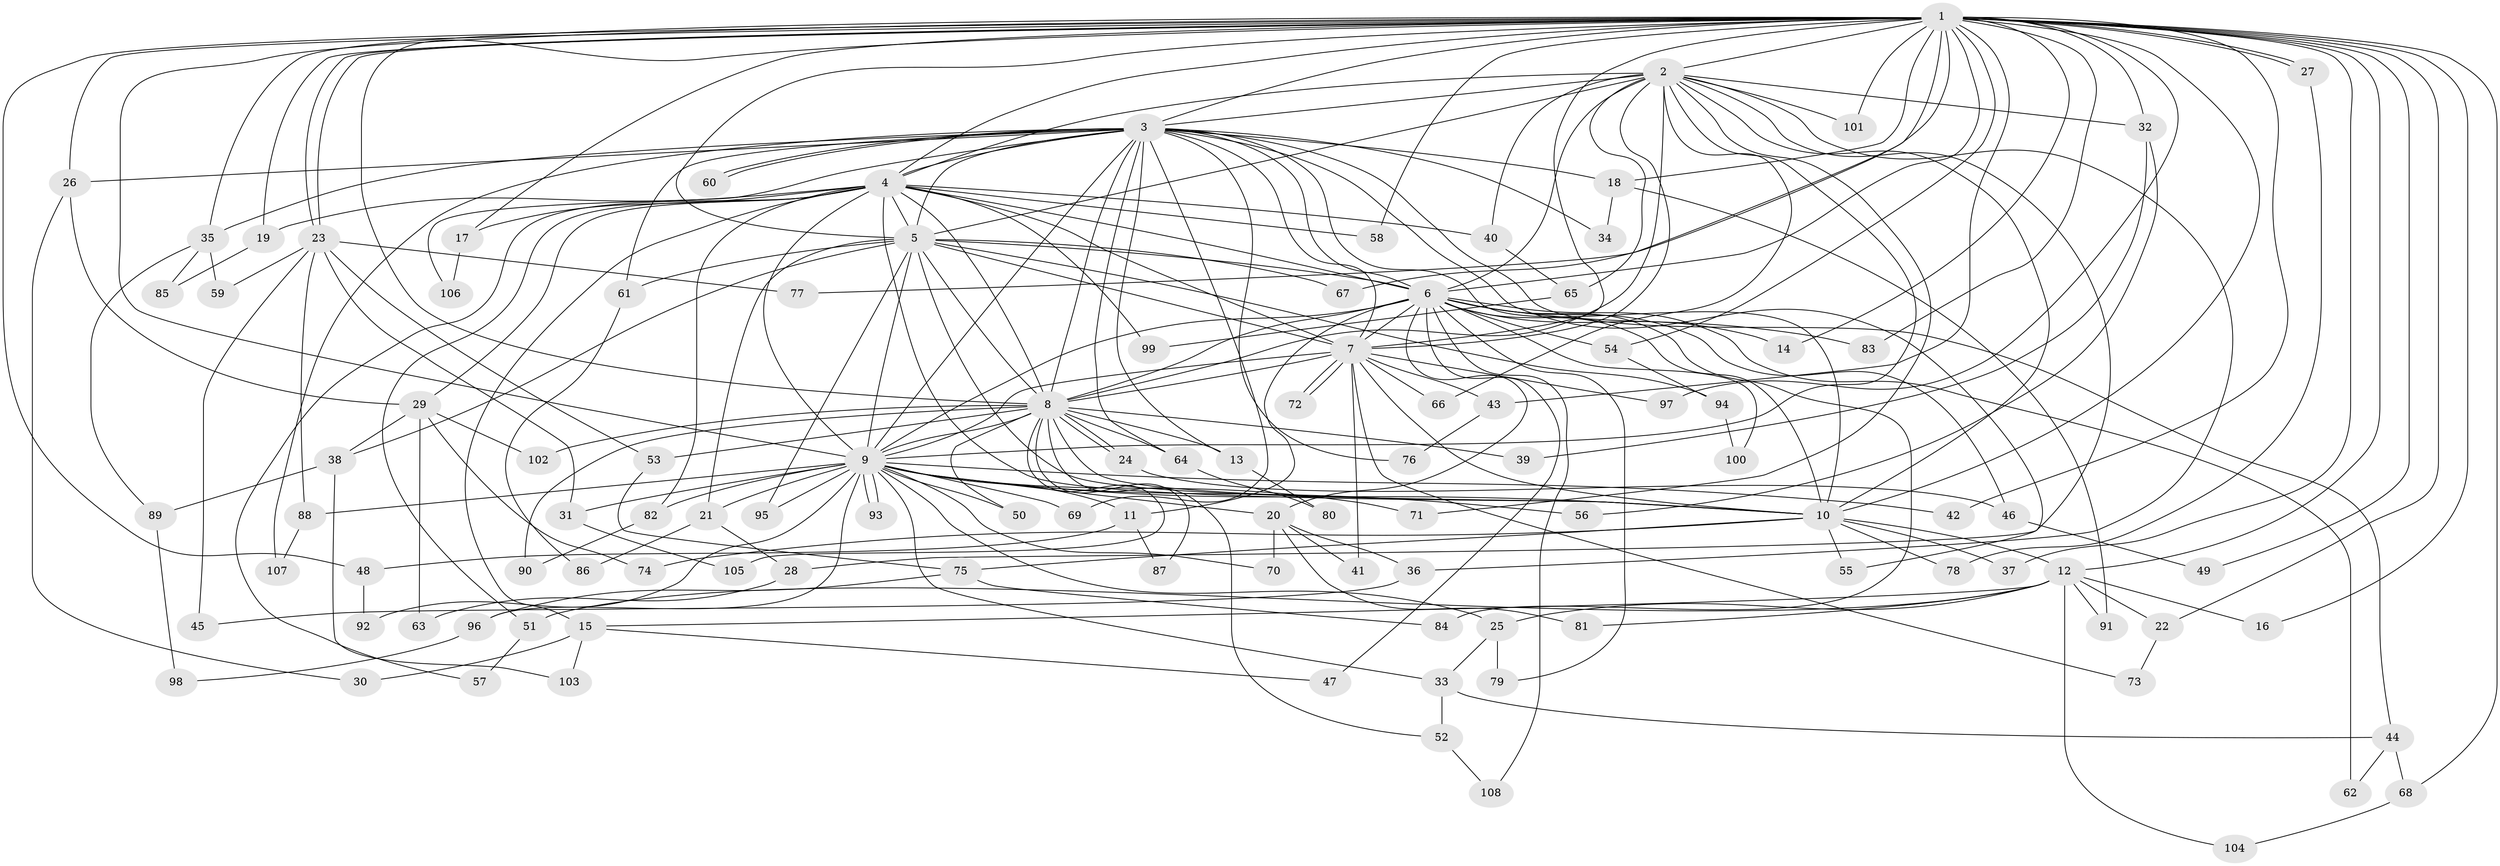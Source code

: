 // Generated by graph-tools (version 1.1) at 2025/49/03/09/25 03:49:41]
// undirected, 108 vertices, 241 edges
graph export_dot {
graph [start="1"]
  node [color=gray90,style=filled];
  1;
  2;
  3;
  4;
  5;
  6;
  7;
  8;
  9;
  10;
  11;
  12;
  13;
  14;
  15;
  16;
  17;
  18;
  19;
  20;
  21;
  22;
  23;
  24;
  25;
  26;
  27;
  28;
  29;
  30;
  31;
  32;
  33;
  34;
  35;
  36;
  37;
  38;
  39;
  40;
  41;
  42;
  43;
  44;
  45;
  46;
  47;
  48;
  49;
  50;
  51;
  52;
  53;
  54;
  55;
  56;
  57;
  58;
  59;
  60;
  61;
  62;
  63;
  64;
  65;
  66;
  67;
  68;
  69;
  70;
  71;
  72;
  73;
  74;
  75;
  76;
  77;
  78;
  79;
  80;
  81;
  82;
  83;
  84;
  85;
  86;
  87;
  88;
  89;
  90;
  91;
  92;
  93;
  94;
  95;
  96;
  97;
  98;
  99;
  100;
  101;
  102;
  103;
  104;
  105;
  106;
  107;
  108;
  1 -- 2;
  1 -- 3;
  1 -- 4;
  1 -- 5;
  1 -- 6;
  1 -- 7;
  1 -- 8;
  1 -- 9;
  1 -- 10;
  1 -- 12;
  1 -- 14;
  1 -- 16;
  1 -- 17;
  1 -- 18;
  1 -- 19;
  1 -- 22;
  1 -- 23;
  1 -- 23;
  1 -- 26;
  1 -- 27;
  1 -- 27;
  1 -- 32;
  1 -- 35;
  1 -- 37;
  1 -- 42;
  1 -- 43;
  1 -- 48;
  1 -- 49;
  1 -- 54;
  1 -- 58;
  1 -- 67;
  1 -- 68;
  1 -- 77;
  1 -- 83;
  1 -- 97;
  1 -- 101;
  2 -- 3;
  2 -- 4;
  2 -- 5;
  2 -- 6;
  2 -- 7;
  2 -- 8;
  2 -- 9;
  2 -- 10;
  2 -- 28;
  2 -- 32;
  2 -- 36;
  2 -- 40;
  2 -- 65;
  2 -- 66;
  2 -- 71;
  2 -- 101;
  3 -- 4;
  3 -- 5;
  3 -- 6;
  3 -- 7;
  3 -- 8;
  3 -- 9;
  3 -- 10;
  3 -- 13;
  3 -- 18;
  3 -- 26;
  3 -- 34;
  3 -- 35;
  3 -- 44;
  3 -- 55;
  3 -- 60;
  3 -- 60;
  3 -- 61;
  3 -- 64;
  3 -- 69;
  3 -- 76;
  3 -- 106;
  3 -- 107;
  4 -- 5;
  4 -- 6;
  4 -- 7;
  4 -- 8;
  4 -- 9;
  4 -- 10;
  4 -- 15;
  4 -- 17;
  4 -- 19;
  4 -- 29;
  4 -- 40;
  4 -- 51;
  4 -- 57;
  4 -- 58;
  4 -- 82;
  4 -- 99;
  5 -- 6;
  5 -- 7;
  5 -- 8;
  5 -- 9;
  5 -- 10;
  5 -- 21;
  5 -- 38;
  5 -- 61;
  5 -- 67;
  5 -- 94;
  5 -- 95;
  6 -- 7;
  6 -- 8;
  6 -- 9;
  6 -- 10;
  6 -- 11;
  6 -- 14;
  6 -- 20;
  6 -- 46;
  6 -- 47;
  6 -- 54;
  6 -- 62;
  6 -- 79;
  6 -- 83;
  6 -- 84;
  6 -- 100;
  6 -- 108;
  7 -- 8;
  7 -- 9;
  7 -- 10;
  7 -- 41;
  7 -- 43;
  7 -- 66;
  7 -- 72;
  7 -- 72;
  7 -- 73;
  7 -- 97;
  8 -- 9;
  8 -- 10;
  8 -- 13;
  8 -- 24;
  8 -- 24;
  8 -- 39;
  8 -- 50;
  8 -- 52;
  8 -- 53;
  8 -- 64;
  8 -- 87;
  8 -- 90;
  8 -- 102;
  8 -- 105;
  9 -- 10;
  9 -- 11;
  9 -- 20;
  9 -- 21;
  9 -- 25;
  9 -- 31;
  9 -- 33;
  9 -- 42;
  9 -- 50;
  9 -- 56;
  9 -- 69;
  9 -- 70;
  9 -- 71;
  9 -- 82;
  9 -- 88;
  9 -- 92;
  9 -- 93;
  9 -- 93;
  9 -- 95;
  9 -- 96;
  10 -- 12;
  10 -- 37;
  10 -- 55;
  10 -- 74;
  10 -- 75;
  10 -- 78;
  11 -- 48;
  11 -- 87;
  12 -- 15;
  12 -- 16;
  12 -- 22;
  12 -- 25;
  12 -- 51;
  12 -- 81;
  12 -- 91;
  12 -- 104;
  13 -- 80;
  15 -- 30;
  15 -- 47;
  15 -- 103;
  17 -- 106;
  18 -- 34;
  18 -- 91;
  19 -- 85;
  20 -- 36;
  20 -- 41;
  20 -- 70;
  20 -- 81;
  21 -- 28;
  21 -- 86;
  22 -- 73;
  23 -- 31;
  23 -- 45;
  23 -- 53;
  23 -- 59;
  23 -- 77;
  23 -- 88;
  24 -- 46;
  25 -- 33;
  25 -- 79;
  26 -- 29;
  26 -- 30;
  27 -- 78;
  28 -- 63;
  29 -- 38;
  29 -- 63;
  29 -- 74;
  29 -- 102;
  31 -- 105;
  32 -- 39;
  32 -- 56;
  33 -- 44;
  33 -- 52;
  35 -- 59;
  35 -- 85;
  35 -- 89;
  36 -- 45;
  38 -- 89;
  38 -- 103;
  40 -- 65;
  43 -- 76;
  44 -- 62;
  44 -- 68;
  46 -- 49;
  48 -- 92;
  51 -- 57;
  52 -- 108;
  53 -- 75;
  54 -- 94;
  61 -- 86;
  64 -- 80;
  65 -- 99;
  68 -- 104;
  75 -- 84;
  75 -- 96;
  82 -- 90;
  88 -- 107;
  89 -- 98;
  94 -- 100;
  96 -- 98;
}
